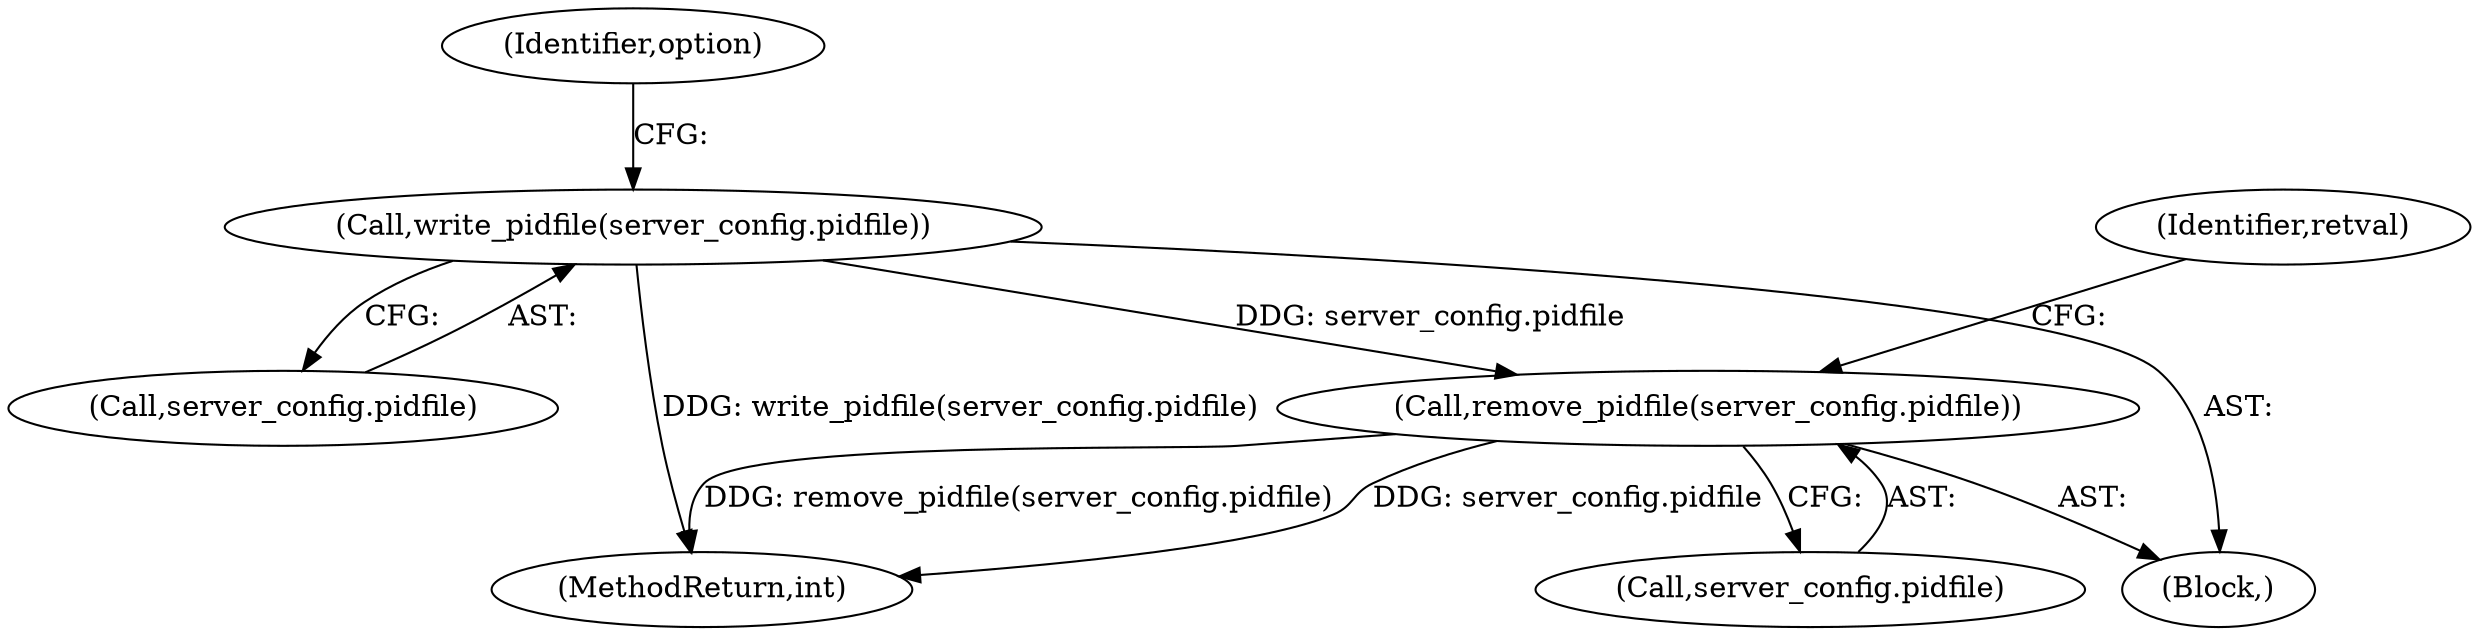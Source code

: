 digraph "0_busybox_6d3b4bb24da9a07c263f3c1acf8df85382ff562c_1@API" {
"1000789" [label="(Call,remove_pidfile(server_config.pidfile))"];
"1000268" [label="(Call,write_pidfile(server_config.pidfile))"];
"1000789" [label="(Call,remove_pidfile(server_config.pidfile))"];
"1000795" [label="(MethodReturn,int)"];
"1000269" [label="(Call,server_config.pidfile)"];
"1000142" [label="(Block,)"];
"1000273" [label="(Identifier,option)"];
"1000268" [label="(Call,write_pidfile(server_config.pidfile))"];
"1000790" [label="(Call,server_config.pidfile)"];
"1000794" [label="(Identifier,retval)"];
"1000789" -> "1000142"  [label="AST: "];
"1000789" -> "1000790"  [label="CFG: "];
"1000790" -> "1000789"  [label="AST: "];
"1000794" -> "1000789"  [label="CFG: "];
"1000789" -> "1000795"  [label="DDG: remove_pidfile(server_config.pidfile)"];
"1000789" -> "1000795"  [label="DDG: server_config.pidfile"];
"1000268" -> "1000789"  [label="DDG: server_config.pidfile"];
"1000268" -> "1000142"  [label="AST: "];
"1000268" -> "1000269"  [label="CFG: "];
"1000269" -> "1000268"  [label="AST: "];
"1000273" -> "1000268"  [label="CFG: "];
"1000268" -> "1000795"  [label="DDG: write_pidfile(server_config.pidfile)"];
}
